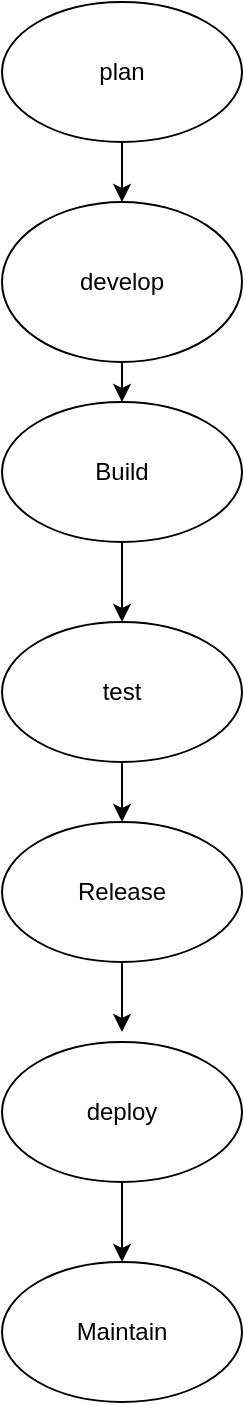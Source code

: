 <mxfile version="28.0.7">
  <diagram name="Page-1" id="GjUdLIClGsQXsvGFf7f6">
    <mxGraphModel dx="1429" dy="820" grid="1" gridSize="10" guides="1" tooltips="1" connect="1" arrows="1" fold="1" page="1" pageScale="1" pageWidth="827" pageHeight="1169" math="0" shadow="0">
      <root>
        <mxCell id="0" />
        <mxCell id="1" parent="0" />
        <mxCell id="gGQ1gs4iJyz3_hoVxbIv-1" value="plan" style="ellipse;whiteSpace=wrap;html=1;" vertex="1" parent="1">
          <mxGeometry x="350" y="200" width="120" height="70" as="geometry" />
        </mxCell>
        <mxCell id="gGQ1gs4iJyz3_hoVxbIv-2" value="" style="endArrow=classic;html=1;rounded=0;exitX=0.5;exitY=1;exitDx=0;exitDy=0;" edge="1" parent="1" source="gGQ1gs4iJyz3_hoVxbIv-1">
          <mxGeometry width="50" height="50" relative="1" as="geometry">
            <mxPoint x="380" y="330" as="sourcePoint" />
            <mxPoint x="410" y="300" as="targetPoint" />
          </mxGeometry>
        </mxCell>
        <mxCell id="gGQ1gs4iJyz3_hoVxbIv-5" value="" style="edgeStyle=orthogonalEdgeStyle;rounded=0;orthogonalLoop=1;jettySize=auto;html=1;" edge="1" parent="1" source="gGQ1gs4iJyz3_hoVxbIv-3">
          <mxGeometry relative="1" as="geometry">
            <mxPoint x="410" y="400" as="targetPoint" />
          </mxGeometry>
        </mxCell>
        <mxCell id="gGQ1gs4iJyz3_hoVxbIv-3" value="develop" style="ellipse;whiteSpace=wrap;html=1;" vertex="1" parent="1">
          <mxGeometry x="350" y="300" width="120" height="80" as="geometry" />
        </mxCell>
        <mxCell id="gGQ1gs4iJyz3_hoVxbIv-7" value="" style="edgeStyle=orthogonalEdgeStyle;rounded=0;orthogonalLoop=1;jettySize=auto;html=1;" edge="1" parent="1" source="gGQ1gs4iJyz3_hoVxbIv-4">
          <mxGeometry relative="1" as="geometry">
            <mxPoint x="410" y="510" as="targetPoint" />
          </mxGeometry>
        </mxCell>
        <mxCell id="gGQ1gs4iJyz3_hoVxbIv-4" value="Build" style="ellipse;whiteSpace=wrap;html=1;" vertex="1" parent="1">
          <mxGeometry x="350" y="400" width="120" height="70" as="geometry" />
        </mxCell>
        <mxCell id="gGQ1gs4iJyz3_hoVxbIv-9" value="" style="edgeStyle=orthogonalEdgeStyle;rounded=0;orthogonalLoop=1;jettySize=auto;html=1;" edge="1" parent="1" source="gGQ1gs4iJyz3_hoVxbIv-6">
          <mxGeometry relative="1" as="geometry">
            <mxPoint x="410" y="610" as="targetPoint" />
          </mxGeometry>
        </mxCell>
        <mxCell id="gGQ1gs4iJyz3_hoVxbIv-6" value="test" style="ellipse;whiteSpace=wrap;html=1;" vertex="1" parent="1">
          <mxGeometry x="350" y="510" width="120" height="70" as="geometry" />
        </mxCell>
        <mxCell id="gGQ1gs4iJyz3_hoVxbIv-11" value="" style="edgeStyle=orthogonalEdgeStyle;rounded=0;orthogonalLoop=1;jettySize=auto;html=1;" edge="1" parent="1" source="gGQ1gs4iJyz3_hoVxbIv-8">
          <mxGeometry relative="1" as="geometry">
            <mxPoint x="410" y="715" as="targetPoint" />
          </mxGeometry>
        </mxCell>
        <mxCell id="gGQ1gs4iJyz3_hoVxbIv-8" value="Release" style="ellipse;whiteSpace=wrap;html=1;" vertex="1" parent="1">
          <mxGeometry x="350" y="610" width="120" height="70" as="geometry" />
        </mxCell>
        <mxCell id="gGQ1gs4iJyz3_hoVxbIv-14" value="" style="edgeStyle=orthogonalEdgeStyle;rounded=0;orthogonalLoop=1;jettySize=auto;html=1;" edge="1" parent="1" source="gGQ1gs4iJyz3_hoVxbIv-10">
          <mxGeometry relative="1" as="geometry">
            <mxPoint x="410" y="830" as="targetPoint" />
          </mxGeometry>
        </mxCell>
        <mxCell id="gGQ1gs4iJyz3_hoVxbIv-19" style="edgeStyle=orthogonalEdgeStyle;rounded=0;orthogonalLoop=1;jettySize=auto;html=1;exitX=0.5;exitY=0;exitDx=0;exitDy=0;" edge="1" parent="1" source="gGQ1gs4iJyz3_hoVxbIv-10">
          <mxGeometry relative="1" as="geometry">
            <mxPoint x="409.5" y="749.75" as="targetPoint" />
          </mxGeometry>
        </mxCell>
        <mxCell id="gGQ1gs4iJyz3_hoVxbIv-10" value="deploy" style="ellipse;whiteSpace=wrap;html=1;" vertex="1" parent="1">
          <mxGeometry x="350" y="720" width="120" height="70" as="geometry" />
        </mxCell>
        <mxCell id="gGQ1gs4iJyz3_hoVxbIv-13" value="Maintain" style="ellipse;whiteSpace=wrap;html=1;" vertex="1" parent="1">
          <mxGeometry x="350" y="830" width="120" height="70" as="geometry" />
        </mxCell>
      </root>
    </mxGraphModel>
  </diagram>
</mxfile>
